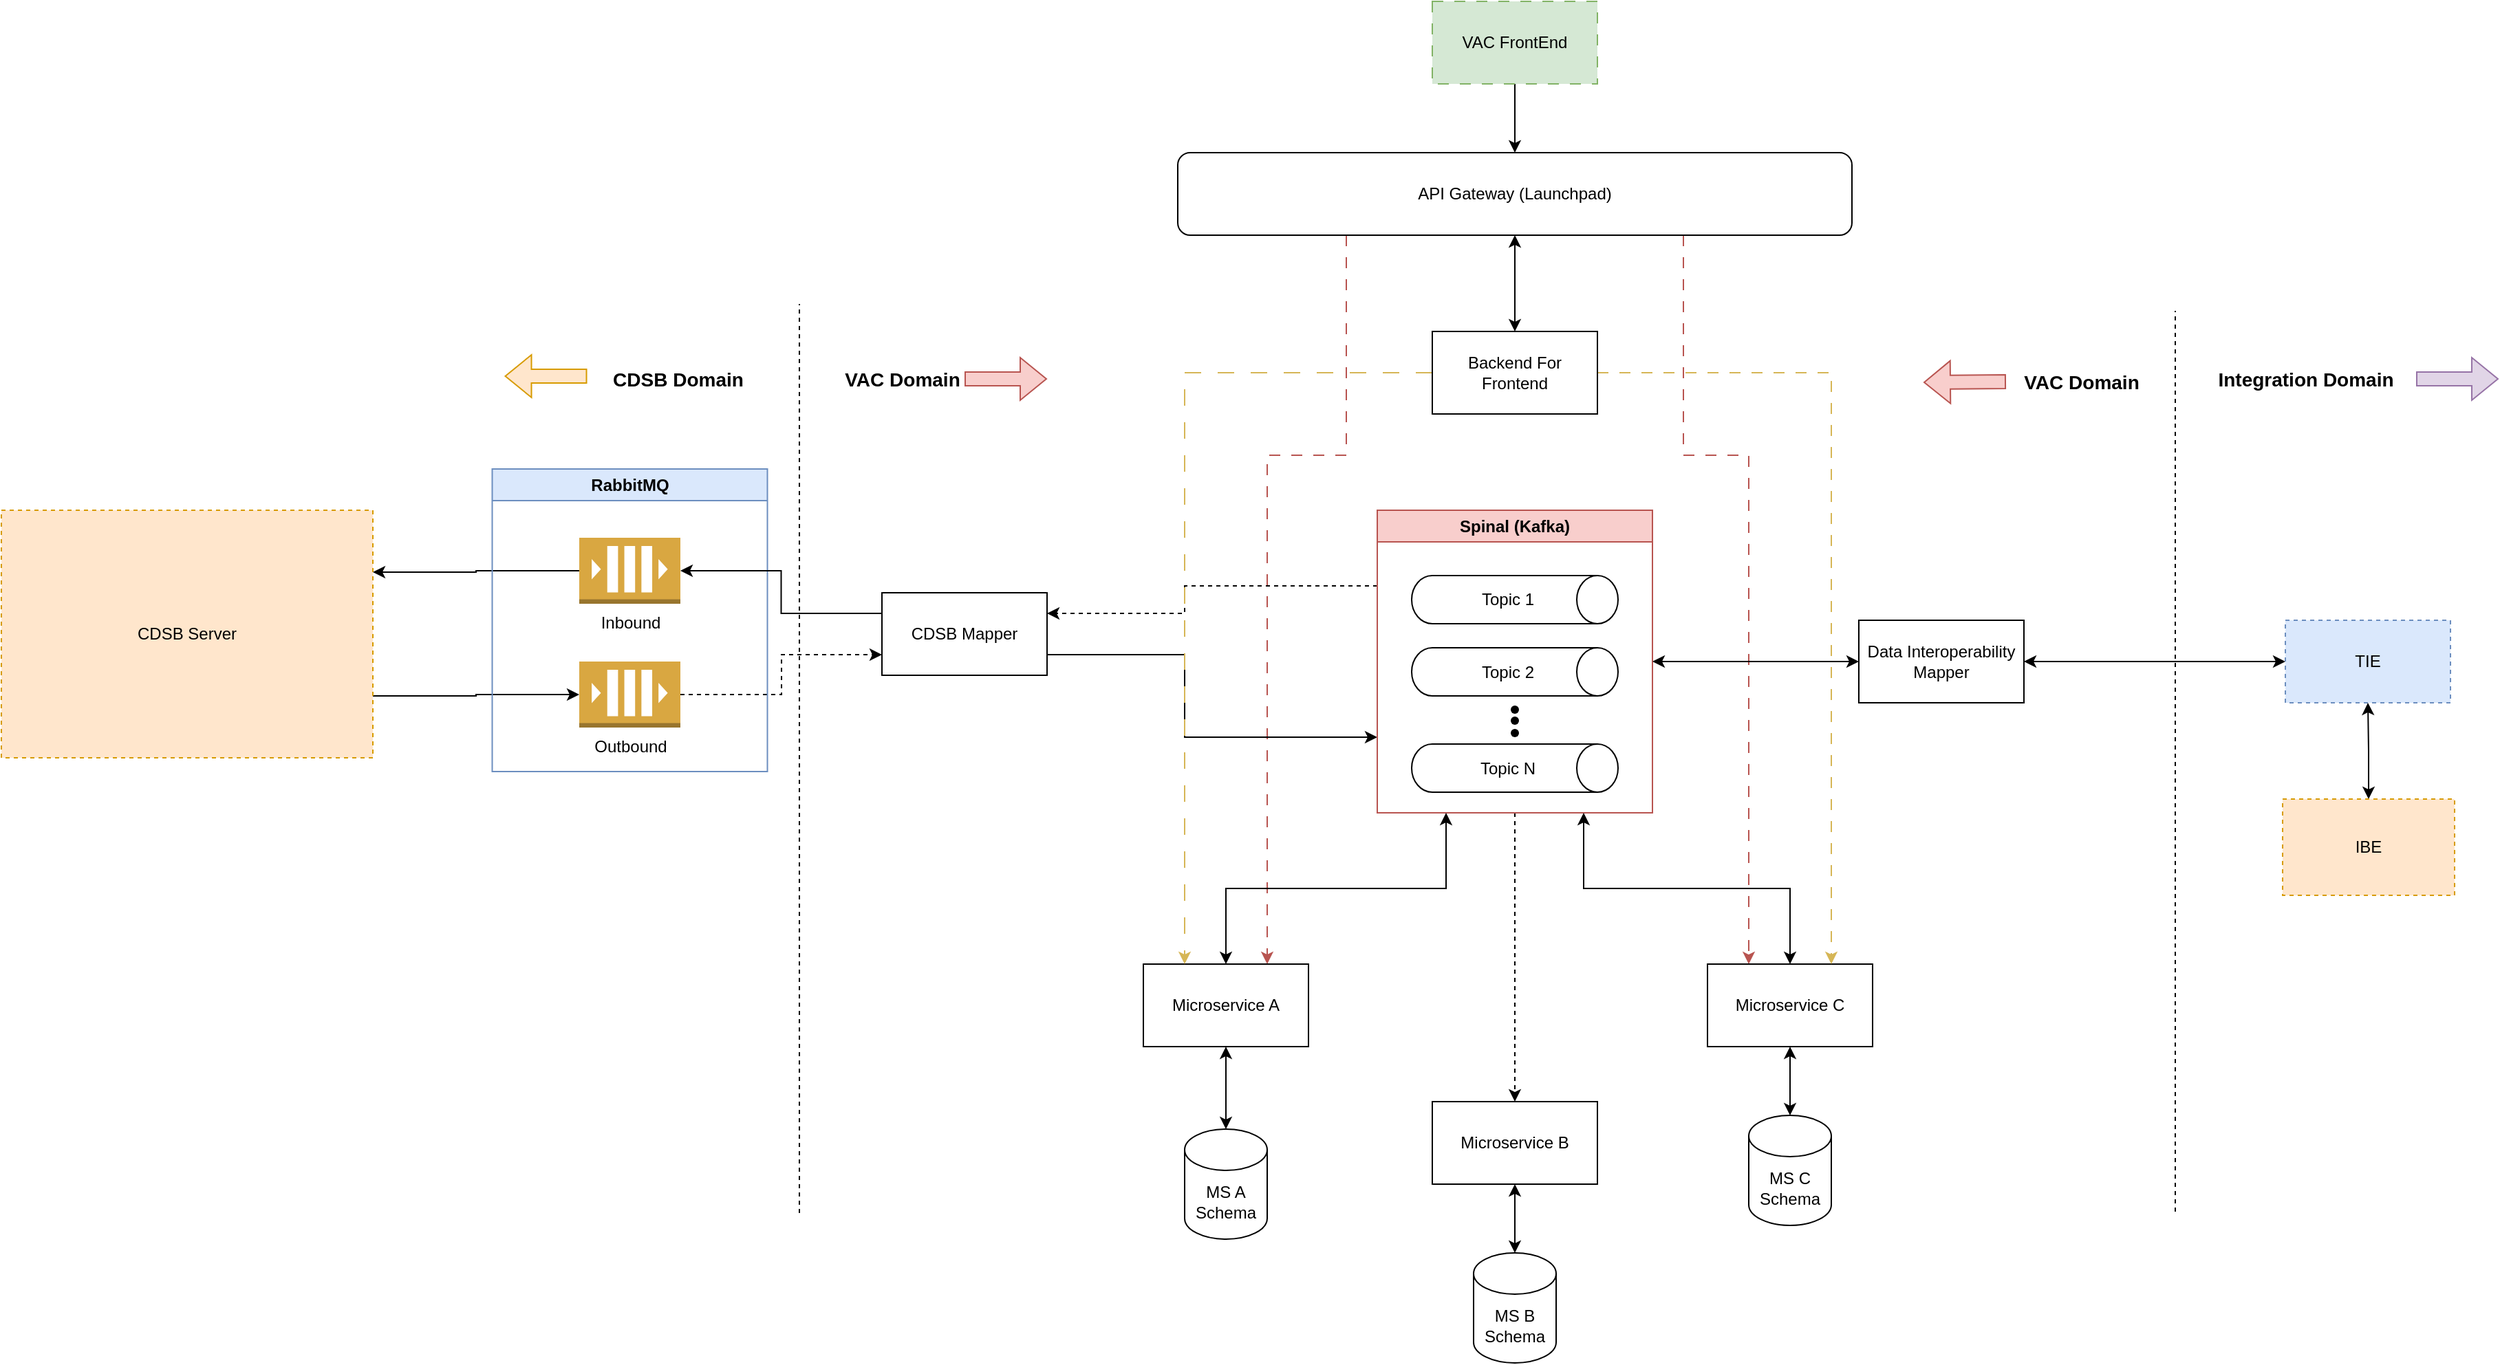 <mxfile version="21.7.5" type="github">
  <diagram name="Page-1" id="HDLZt7XarpedacUDO0oT">
    <mxGraphModel dx="2924" dy="764" grid="1" gridSize="10" guides="1" tooltips="1" connect="1" arrows="1" fold="1" page="1" pageScale="1" pageWidth="850" pageHeight="1100" math="0" shadow="0">
      <root>
        <mxCell id="0" />
        <mxCell id="1" parent="0" />
        <mxCell id="hpGYN8sblGuqchyIXFJa-3" style="edgeStyle=orthogonalEdgeStyle;rounded=0;orthogonalLoop=1;jettySize=auto;html=1;entryX=0.5;entryY=0;entryDx=0;entryDy=0;" parent="1" source="hpGYN8sblGuqchyIXFJa-1" target="hpGYN8sblGuqchyIXFJa-2" edge="1">
          <mxGeometry relative="1" as="geometry" />
        </mxCell>
        <mxCell id="hpGYN8sblGuqchyIXFJa-1" value="VAC FrontEnd" style="rounded=0;whiteSpace=wrap;html=1;dashed=1;dashPattern=8 8;fillColor=#d5e8d4;strokeColor=#82b366;" parent="1" vertex="1">
          <mxGeometry x="500" y="20" width="120" height="60" as="geometry" />
        </mxCell>
        <mxCell id="hpGYN8sblGuqchyIXFJa-76" style="edgeStyle=orthogonalEdgeStyle;rounded=0;orthogonalLoop=1;jettySize=auto;html=1;entryX=0.5;entryY=0;entryDx=0;entryDy=0;startArrow=classic;startFill=1;" parent="1" source="hpGYN8sblGuqchyIXFJa-2" target="hpGYN8sblGuqchyIXFJa-75" edge="1">
          <mxGeometry relative="1" as="geometry" />
        </mxCell>
        <mxCell id="mcDjeHB3LwWR3SZrDHPG-3" style="edgeStyle=orthogonalEdgeStyle;rounded=0;orthogonalLoop=1;jettySize=auto;html=1;exitX=0.75;exitY=1;exitDx=0;exitDy=0;entryX=0.25;entryY=0;entryDx=0;entryDy=0;dashed=1;dashPattern=8 8;fillColor=#f8cecc;strokeColor=#b85450;" parent="1" source="hpGYN8sblGuqchyIXFJa-2" target="hpGYN8sblGuqchyIXFJa-42" edge="1">
          <mxGeometry relative="1" as="geometry">
            <Array as="points">
              <mxPoint x="683" y="350" />
              <mxPoint x="730" y="350" />
            </Array>
          </mxGeometry>
        </mxCell>
        <mxCell id="mcDjeHB3LwWR3SZrDHPG-4" style="edgeStyle=orthogonalEdgeStyle;rounded=0;orthogonalLoop=1;jettySize=auto;html=1;exitX=0.25;exitY=1;exitDx=0;exitDy=0;entryX=0.75;entryY=0;entryDx=0;entryDy=0;dashed=1;dashPattern=8 8;fillColor=#f8cecc;strokeColor=#b85450;" parent="1" source="hpGYN8sblGuqchyIXFJa-2" target="hpGYN8sblGuqchyIXFJa-40" edge="1">
          <mxGeometry relative="1" as="geometry">
            <Array as="points">
              <mxPoint x="438" y="350" />
              <mxPoint x="380" y="350" />
            </Array>
          </mxGeometry>
        </mxCell>
        <mxCell id="hpGYN8sblGuqchyIXFJa-2" value="API Gateway (Launchpad)" style="rounded=1;whiteSpace=wrap;html=1;" parent="1" vertex="1">
          <mxGeometry x="315" y="130" width="490" height="60" as="geometry" />
        </mxCell>
        <mxCell id="hpGYN8sblGuqchyIXFJa-10" style="edgeStyle=orthogonalEdgeStyle;rounded=0;orthogonalLoop=1;jettySize=auto;html=1;entryX=0;entryY=0.5;entryDx=0;entryDy=0;entryPerimeter=0;exitX=1;exitY=0.75;exitDx=0;exitDy=0;" parent="1" source="hpGYN8sblGuqchyIXFJa-4" target="hpGYN8sblGuqchyIXFJa-9" edge="1">
          <mxGeometry relative="1" as="geometry" />
        </mxCell>
        <mxCell id="hpGYN8sblGuqchyIXFJa-4" value="CDSB Server" style="rounded=0;whiteSpace=wrap;html=1;dashed=1;fillColor=#ffe6cc;strokeColor=#d79b00;" parent="1" vertex="1">
          <mxGeometry x="-540" y="390" width="270" height="180" as="geometry" />
        </mxCell>
        <mxCell id="hpGYN8sblGuqchyIXFJa-19" style="edgeStyle=orthogonalEdgeStyle;rounded=0;orthogonalLoop=1;jettySize=auto;html=1;entryX=0;entryY=0.75;entryDx=0;entryDy=0;exitX=1;exitY=0.75;exitDx=0;exitDy=0;" parent="1" source="hpGYN8sblGuqchyIXFJa-15" target="hpGYN8sblGuqchyIXFJa-17" edge="1">
          <mxGeometry relative="1" as="geometry">
            <mxPoint x="300" y="540" as="sourcePoint" />
            <Array as="points">
              <mxPoint x="320" y="495" />
              <mxPoint x="320" y="555" />
            </Array>
          </mxGeometry>
        </mxCell>
        <mxCell id="hpGYN8sblGuqchyIXFJa-6" value="" style="endArrow=none;dashed=1;html=1;rounded=0;" parent="1" edge="1">
          <mxGeometry width="50" height="50" relative="1" as="geometry">
            <mxPoint x="40" y="901" as="sourcePoint" />
            <mxPoint x="40" y="240" as="targetPoint" />
          </mxGeometry>
        </mxCell>
        <mxCell id="hpGYN8sblGuqchyIXFJa-14" style="edgeStyle=orthogonalEdgeStyle;rounded=0;orthogonalLoop=1;jettySize=auto;html=1;exitX=1;exitY=0.5;exitDx=0;exitDy=0;exitPerimeter=0;entryX=0;entryY=0.75;entryDx=0;entryDy=0;dashed=1;" parent="1" source="hpGYN8sblGuqchyIXFJa-9" target="hpGYN8sblGuqchyIXFJa-15" edge="1">
          <mxGeometry relative="1" as="geometry">
            <Array as="points">
              <mxPoint x="27" y="524" />
              <mxPoint x="27" y="495" />
            </Array>
          </mxGeometry>
        </mxCell>
        <mxCell id="hpGYN8sblGuqchyIXFJa-9" value="Outbound" style="outlineConnect=0;dashed=0;verticalLabelPosition=bottom;verticalAlign=top;align=center;html=1;shape=mxgraph.aws3.queue;fillColor=#D9A741;gradientColor=none;" parent="1" vertex="1">
          <mxGeometry x="-120" y="500" width="73.5" height="48" as="geometry" />
        </mxCell>
        <mxCell id="hpGYN8sblGuqchyIXFJa-12" style="edgeStyle=orthogonalEdgeStyle;rounded=0;orthogonalLoop=1;jettySize=auto;html=1;entryX=1;entryY=0.25;entryDx=0;entryDy=0;" parent="1" source="hpGYN8sblGuqchyIXFJa-11" target="hpGYN8sblGuqchyIXFJa-4" edge="1">
          <mxGeometry relative="1" as="geometry" />
        </mxCell>
        <mxCell id="hpGYN8sblGuqchyIXFJa-11" value="Inbound" style="outlineConnect=0;dashed=0;verticalLabelPosition=bottom;verticalAlign=top;align=center;html=1;shape=mxgraph.aws3.queue;fillColor=#D9A741;gradientColor=none;" parent="1" vertex="1">
          <mxGeometry x="-120" y="410" width="73.5" height="48" as="geometry" />
        </mxCell>
        <mxCell id="hpGYN8sblGuqchyIXFJa-13" value="RabbitMQ" style="swimlane;whiteSpace=wrap;html=1;fillColor=#dae8fc;strokeColor=#6c8ebf;" parent="1" vertex="1">
          <mxGeometry x="-183.25" y="360" width="200" height="220" as="geometry" />
        </mxCell>
        <mxCell id="hpGYN8sblGuqchyIXFJa-16" style="edgeStyle=orthogonalEdgeStyle;rounded=0;orthogonalLoop=1;jettySize=auto;html=1;entryX=1;entryY=0.5;entryDx=0;entryDy=0;entryPerimeter=0;exitX=0;exitY=0.25;exitDx=0;exitDy=0;" parent="1" source="hpGYN8sblGuqchyIXFJa-15" target="hpGYN8sblGuqchyIXFJa-11" edge="1">
          <mxGeometry relative="1" as="geometry" />
        </mxCell>
        <mxCell id="hpGYN8sblGuqchyIXFJa-15" value="CDSB Mapper" style="rounded=0;whiteSpace=wrap;html=1;" parent="1" vertex="1">
          <mxGeometry x="100" y="450" width="120" height="60" as="geometry" />
        </mxCell>
        <mxCell id="hpGYN8sblGuqchyIXFJa-18" style="edgeStyle=orthogonalEdgeStyle;rounded=0;orthogonalLoop=1;jettySize=auto;html=1;entryX=1;entryY=0.25;entryDx=0;entryDy=0;dashed=1;exitX=0;exitY=0.25;exitDx=0;exitDy=0;" parent="1" source="hpGYN8sblGuqchyIXFJa-17" target="hpGYN8sblGuqchyIXFJa-15" edge="1">
          <mxGeometry relative="1" as="geometry">
            <Array as="points">
              <mxPoint x="320" y="445" />
              <mxPoint x="320" y="465" />
            </Array>
          </mxGeometry>
        </mxCell>
        <mxCell id="hpGYN8sblGuqchyIXFJa-44" style="edgeStyle=orthogonalEdgeStyle;rounded=0;orthogonalLoop=1;jettySize=auto;html=1;exitX=0.5;exitY=1;exitDx=0;exitDy=0;entryX=0.5;entryY=0;entryDx=0;entryDy=0;dashed=1;" parent="1" source="hpGYN8sblGuqchyIXFJa-17" target="hpGYN8sblGuqchyIXFJa-41" edge="1">
          <mxGeometry relative="1" as="geometry" />
        </mxCell>
        <mxCell id="hpGYN8sblGuqchyIXFJa-17" value="Spinal (Kafka)" style="swimlane;whiteSpace=wrap;html=1;fillColor=#f8cecc;strokeColor=#b85450;" parent="1" vertex="1">
          <mxGeometry x="460" y="390" width="200" height="220" as="geometry" />
        </mxCell>
        <mxCell id="hpGYN8sblGuqchyIXFJa-22" value="" style="group" parent="hpGYN8sblGuqchyIXFJa-17" vertex="1" connectable="0">
          <mxGeometry x="25" y="47.5" width="150" height="35" as="geometry" />
        </mxCell>
        <mxCell id="hpGYN8sblGuqchyIXFJa-20" value="" style="shape=cylinder3;whiteSpace=wrap;html=1;boundedLbl=1;backgroundOutline=1;size=15;rotation=90;" parent="hpGYN8sblGuqchyIXFJa-22" vertex="1">
          <mxGeometry x="57.5" y="-57.5" width="35" height="150" as="geometry" />
        </mxCell>
        <mxCell id="hpGYN8sblGuqchyIXFJa-21" value="Topic 1" style="text;html=1;strokeColor=none;fillColor=none;align=center;verticalAlign=middle;whiteSpace=wrap;rounded=0;" parent="hpGYN8sblGuqchyIXFJa-22" vertex="1">
          <mxGeometry x="40" y="2.5" width="60" height="30" as="geometry" />
        </mxCell>
        <mxCell id="hpGYN8sblGuqchyIXFJa-23" value="" style="group" parent="hpGYN8sblGuqchyIXFJa-17" vertex="1" connectable="0">
          <mxGeometry x="25" y="100" width="150" height="35" as="geometry" />
        </mxCell>
        <mxCell id="hpGYN8sblGuqchyIXFJa-24" value="" style="shape=cylinder3;whiteSpace=wrap;html=1;boundedLbl=1;backgroundOutline=1;size=15;rotation=90;" parent="hpGYN8sblGuqchyIXFJa-23" vertex="1">
          <mxGeometry x="57.5" y="-57.5" width="35" height="150" as="geometry" />
        </mxCell>
        <mxCell id="hpGYN8sblGuqchyIXFJa-25" value="Topic 2" style="text;html=1;strokeColor=none;fillColor=none;align=center;verticalAlign=middle;whiteSpace=wrap;rounded=0;" parent="hpGYN8sblGuqchyIXFJa-23" vertex="1">
          <mxGeometry x="40" y="2.5" width="60" height="30" as="geometry" />
        </mxCell>
        <mxCell id="hpGYN8sblGuqchyIXFJa-26" value="" style="group" parent="hpGYN8sblGuqchyIXFJa-17" vertex="1" connectable="0">
          <mxGeometry x="25" y="170" width="150" height="35" as="geometry" />
        </mxCell>
        <mxCell id="hpGYN8sblGuqchyIXFJa-27" value="" style="shape=cylinder3;whiteSpace=wrap;html=1;boundedLbl=1;backgroundOutline=1;size=15;rotation=90;" parent="hpGYN8sblGuqchyIXFJa-26" vertex="1">
          <mxGeometry x="57.5" y="-57.5" width="35" height="150" as="geometry" />
        </mxCell>
        <mxCell id="hpGYN8sblGuqchyIXFJa-28" value="Topic N" style="text;html=1;strokeColor=none;fillColor=none;align=center;verticalAlign=middle;whiteSpace=wrap;rounded=0;" parent="hpGYN8sblGuqchyIXFJa-26" vertex="1">
          <mxGeometry x="40" y="2.5" width="60" height="30" as="geometry" />
        </mxCell>
        <mxCell id="hpGYN8sblGuqchyIXFJa-32" value="" style="shape=waypoint;sketch=0;size=6;pointerEvents=1;points=[];fillColor=none;resizable=0;rotatable=0;perimeter=centerPerimeter;snapToPoint=1;" parent="hpGYN8sblGuqchyIXFJa-17" vertex="1">
          <mxGeometry x="90" y="135" width="20" height="20" as="geometry" />
        </mxCell>
        <mxCell id="hpGYN8sblGuqchyIXFJa-33" value="" style="shape=waypoint;sketch=0;size=6;pointerEvents=1;points=[];fillColor=none;resizable=0;rotatable=0;perimeter=centerPerimeter;snapToPoint=1;" parent="hpGYN8sblGuqchyIXFJa-17" vertex="1">
          <mxGeometry x="90" y="143" width="20" height="20" as="geometry" />
        </mxCell>
        <mxCell id="hpGYN8sblGuqchyIXFJa-34" value="" style="shape=waypoint;sketch=0;size=6;pointerEvents=1;points=[];fillColor=none;resizable=0;rotatable=0;perimeter=centerPerimeter;snapToPoint=1;" parent="1" vertex="1">
          <mxGeometry x="550" y="542" width="20" height="20" as="geometry" />
        </mxCell>
        <mxCell id="hpGYN8sblGuqchyIXFJa-38" value="" style="group" parent="1" vertex="1" connectable="0">
          <mxGeometry x="50" y="280" width="170" height="30" as="geometry" />
        </mxCell>
        <mxCell id="hpGYN8sblGuqchyIXFJa-35" value="&lt;b&gt;&lt;font style=&quot;font-size: 14px;&quot;&gt;VAC Domain&lt;/font&gt;&lt;/b&gt;" style="text;html=1;strokeColor=none;fillColor=none;align=center;verticalAlign=middle;whiteSpace=wrap;rounded=0;" parent="hpGYN8sblGuqchyIXFJa-38" vertex="1">
          <mxGeometry width="130" height="30" as="geometry" />
        </mxCell>
        <mxCell id="hpGYN8sblGuqchyIXFJa-37" value="" style="shape=flexArrow;endArrow=classic;html=1;rounded=0;fillColor=#f8cecc;strokeColor=#b85450;exitX=1;exitY=0.5;exitDx=0;exitDy=0;" parent="hpGYN8sblGuqchyIXFJa-38" edge="1">
          <mxGeometry width="50" height="50" relative="1" as="geometry">
            <mxPoint x="110" y="14.5" as="sourcePoint" />
            <mxPoint x="170" y="14.5" as="targetPoint" />
          </mxGeometry>
        </mxCell>
        <mxCell id="hpGYN8sblGuqchyIXFJa-39" value="" style="group" parent="1" vertex="1" connectable="0">
          <mxGeometry x="-174.25" y="280" width="191" height="30" as="geometry" />
        </mxCell>
        <mxCell id="hpGYN8sblGuqchyIXFJa-7" value="&lt;b&gt;&lt;font style=&quot;font-size: 14px;&quot;&gt;CDSB Domain&lt;/font&gt;&lt;/b&gt;" style="text;html=1;strokeColor=none;fillColor=none;align=center;verticalAlign=middle;whiteSpace=wrap;rounded=0;" parent="hpGYN8sblGuqchyIXFJa-39" vertex="1">
          <mxGeometry x="61" width="130" height="30" as="geometry" />
        </mxCell>
        <mxCell id="hpGYN8sblGuqchyIXFJa-8" value="" style="shape=flexArrow;endArrow=classic;html=1;rounded=0;fillColor=#ffe6cc;strokeColor=#d79b00;" parent="hpGYN8sblGuqchyIXFJa-39" edge="1">
          <mxGeometry width="50" height="50" relative="1" as="geometry">
            <mxPoint x="60" y="12.5" as="sourcePoint" />
            <mxPoint y="12.5" as="targetPoint" />
          </mxGeometry>
        </mxCell>
        <mxCell id="hpGYN8sblGuqchyIXFJa-43" style="edgeStyle=orthogonalEdgeStyle;rounded=0;orthogonalLoop=1;jettySize=auto;html=1;entryX=0.25;entryY=1;entryDx=0;entryDy=0;exitX=0.5;exitY=0;exitDx=0;exitDy=0;startArrow=classic;startFill=1;" parent="1" source="hpGYN8sblGuqchyIXFJa-40" target="hpGYN8sblGuqchyIXFJa-17" edge="1">
          <mxGeometry relative="1" as="geometry" />
        </mxCell>
        <mxCell id="hpGYN8sblGuqchyIXFJa-58" style="edgeStyle=orthogonalEdgeStyle;rounded=0;orthogonalLoop=1;jettySize=auto;html=1;entryX=0.5;entryY=0;entryDx=0;entryDy=0;entryPerimeter=0;startArrow=classic;startFill=1;" parent="1" source="hpGYN8sblGuqchyIXFJa-40" target="hpGYN8sblGuqchyIXFJa-57" edge="1">
          <mxGeometry relative="1" as="geometry" />
        </mxCell>
        <mxCell id="hpGYN8sblGuqchyIXFJa-40" value="Microservice A" style="rounded=0;whiteSpace=wrap;html=1;" parent="1" vertex="1">
          <mxGeometry x="290" y="720" width="120" height="60" as="geometry" />
        </mxCell>
        <mxCell id="hpGYN8sblGuqchyIXFJa-60" style="edgeStyle=orthogonalEdgeStyle;rounded=0;orthogonalLoop=1;jettySize=auto;html=1;entryX=0.5;entryY=0;entryDx=0;entryDy=0;entryPerimeter=0;startArrow=classic;startFill=1;" parent="1" source="hpGYN8sblGuqchyIXFJa-41" target="hpGYN8sblGuqchyIXFJa-59" edge="1">
          <mxGeometry relative="1" as="geometry" />
        </mxCell>
        <mxCell id="hpGYN8sblGuqchyIXFJa-41" value="Microservice B" style="rounded=0;whiteSpace=wrap;html=1;" parent="1" vertex="1">
          <mxGeometry x="500" y="820" width="120" height="60" as="geometry" />
        </mxCell>
        <mxCell id="hpGYN8sblGuqchyIXFJa-45" style="edgeStyle=orthogonalEdgeStyle;rounded=0;orthogonalLoop=1;jettySize=auto;html=1;entryX=0.75;entryY=1;entryDx=0;entryDy=0;exitX=0.5;exitY=0;exitDx=0;exitDy=0;startArrow=classic;startFill=1;" parent="1" source="hpGYN8sblGuqchyIXFJa-42" target="hpGYN8sblGuqchyIXFJa-17" edge="1">
          <mxGeometry relative="1" as="geometry" />
        </mxCell>
        <mxCell id="hpGYN8sblGuqchyIXFJa-62" style="edgeStyle=orthogonalEdgeStyle;rounded=0;orthogonalLoop=1;jettySize=auto;html=1;entryX=0.5;entryY=0;entryDx=0;entryDy=0;entryPerimeter=0;startArrow=classic;startFill=1;" parent="1" source="hpGYN8sblGuqchyIXFJa-42" target="hpGYN8sblGuqchyIXFJa-61" edge="1">
          <mxGeometry relative="1" as="geometry" />
        </mxCell>
        <mxCell id="hpGYN8sblGuqchyIXFJa-42" value="Microservice C" style="rounded=0;whiteSpace=wrap;html=1;" parent="1" vertex="1">
          <mxGeometry x="700" y="720" width="120" height="60" as="geometry" />
        </mxCell>
        <mxCell id="hpGYN8sblGuqchyIXFJa-46" value="" style="endArrow=none;dashed=1;html=1;rounded=0;" parent="1" edge="1">
          <mxGeometry width="50" height="50" relative="1" as="geometry">
            <mxPoint x="1040" y="900" as="sourcePoint" />
            <mxPoint x="1040" y="245" as="targetPoint" />
          </mxGeometry>
        </mxCell>
        <mxCell id="hpGYN8sblGuqchyIXFJa-50" value="&lt;span style=&quot;font-size: 14px;&quot;&gt;&lt;b&gt;Integration Domain&lt;/b&gt;&lt;/span&gt;" style="text;html=1;strokeColor=none;fillColor=none;align=center;verticalAlign=middle;whiteSpace=wrap;rounded=0;" parent="1" vertex="1">
          <mxGeometry x="1070" y="280" width="130" height="30" as="geometry" />
        </mxCell>
        <mxCell id="hpGYN8sblGuqchyIXFJa-51" value="" style="shape=flexArrow;endArrow=classic;html=1;rounded=0;fillColor=#e1d5e7;strokeColor=#9673a6;exitX=1;exitY=0.5;exitDx=0;exitDy=0;" parent="1" edge="1">
          <mxGeometry width="50" height="50" relative="1" as="geometry">
            <mxPoint x="1215" y="294.5" as="sourcePoint" />
            <mxPoint x="1275" y="294.5" as="targetPoint" />
          </mxGeometry>
        </mxCell>
        <mxCell id="hpGYN8sblGuqchyIXFJa-56" value="" style="group" parent="1" vertex="1" connectable="0">
          <mxGeometry x="857" y="282" width="180" height="30" as="geometry" />
        </mxCell>
        <mxCell id="hpGYN8sblGuqchyIXFJa-54" value="&lt;b&gt;&lt;font style=&quot;font-size: 14px;&quot;&gt;VAC Domain&lt;/font&gt;&lt;/b&gt;" style="text;html=1;strokeColor=none;fillColor=none;align=center;verticalAlign=middle;whiteSpace=wrap;rounded=0;" parent="hpGYN8sblGuqchyIXFJa-56" vertex="1">
          <mxGeometry x="50" width="130" height="30" as="geometry" />
        </mxCell>
        <mxCell id="hpGYN8sblGuqchyIXFJa-55" value="" style="shape=flexArrow;endArrow=classic;html=1;rounded=0;fillColor=#f8cecc;strokeColor=#b85450;exitX=1;exitY=0.5;exitDx=0;exitDy=0;" parent="hpGYN8sblGuqchyIXFJa-56" edge="1">
          <mxGeometry width="50" height="50" relative="1" as="geometry">
            <mxPoint x="60" y="14.5" as="sourcePoint" />
            <mxPoint y="15" as="targetPoint" />
          </mxGeometry>
        </mxCell>
        <mxCell id="hpGYN8sblGuqchyIXFJa-57" value="MS A Schema" style="shape=cylinder3;whiteSpace=wrap;html=1;boundedLbl=1;backgroundOutline=1;size=15;" parent="1" vertex="1">
          <mxGeometry x="320" y="840" width="60" height="80" as="geometry" />
        </mxCell>
        <mxCell id="hpGYN8sblGuqchyIXFJa-59" value="MS B Schema" style="shape=cylinder3;whiteSpace=wrap;html=1;boundedLbl=1;backgroundOutline=1;size=15;" parent="1" vertex="1">
          <mxGeometry x="530" y="930" width="60" height="80" as="geometry" />
        </mxCell>
        <mxCell id="hpGYN8sblGuqchyIXFJa-61" value="MS C Schema" style="shape=cylinder3;whiteSpace=wrap;html=1;boundedLbl=1;backgroundOutline=1;size=15;" parent="1" vertex="1">
          <mxGeometry x="730" y="830" width="60" height="80" as="geometry" />
        </mxCell>
        <mxCell id="f_EVGRpAwRHmX3pDW6UH-1" style="edgeStyle=orthogonalEdgeStyle;rounded=0;orthogonalLoop=1;jettySize=auto;html=1;entryX=1;entryY=0.5;entryDx=0;entryDy=0;startArrow=classic;startFill=1;" parent="1" source="hpGYN8sblGuqchyIXFJa-64" target="hpGYN8sblGuqchyIXFJa-68" edge="1">
          <mxGeometry relative="1" as="geometry" />
        </mxCell>
        <mxCell id="hpGYN8sblGuqchyIXFJa-64" value="TIE" style="rounded=0;whiteSpace=wrap;html=1;fillColor=#dae8fc;strokeColor=#6c8ebf;dashed=1;" parent="1" vertex="1">
          <mxGeometry x="1120" y="470" width="120" height="60" as="geometry" />
        </mxCell>
        <mxCell id="hpGYN8sblGuqchyIXFJa-74" style="edgeStyle=orthogonalEdgeStyle;rounded=0;orthogonalLoop=1;jettySize=auto;html=1;entryX=1;entryY=0.5;entryDx=0;entryDy=0;startArrow=classic;startFill=1;" parent="1" source="hpGYN8sblGuqchyIXFJa-68" target="hpGYN8sblGuqchyIXFJa-17" edge="1">
          <mxGeometry relative="1" as="geometry" />
        </mxCell>
        <mxCell id="hpGYN8sblGuqchyIXFJa-68" value="Data Interoperability Mapper" style="rounded=0;whiteSpace=wrap;html=1;" parent="1" vertex="1">
          <mxGeometry x="810" y="470" width="120" height="60" as="geometry" />
        </mxCell>
        <mxCell id="mcDjeHB3LwWR3SZrDHPG-1" style="edgeStyle=orthogonalEdgeStyle;rounded=0;orthogonalLoop=1;jettySize=auto;html=1;entryX=0.25;entryY=0;entryDx=0;entryDy=0;fillColor=#fff2cc;strokeColor=#d6b656;dashed=1;dashPattern=12 12;" parent="1" source="hpGYN8sblGuqchyIXFJa-75" target="hpGYN8sblGuqchyIXFJa-40" edge="1">
          <mxGeometry relative="1" as="geometry" />
        </mxCell>
        <mxCell id="mcDjeHB3LwWR3SZrDHPG-2" style="edgeStyle=orthogonalEdgeStyle;rounded=0;orthogonalLoop=1;jettySize=auto;html=1;entryX=0.75;entryY=0;entryDx=0;entryDy=0;dashed=1;dashPattern=8 8;fillColor=#fff2cc;strokeColor=#d6b656;" parent="1" source="hpGYN8sblGuqchyIXFJa-75" target="hpGYN8sblGuqchyIXFJa-42" edge="1">
          <mxGeometry relative="1" as="geometry" />
        </mxCell>
        <mxCell id="hpGYN8sblGuqchyIXFJa-75" value="Backend For Frontend" style="rounded=0;whiteSpace=wrap;html=1;" parent="1" vertex="1">
          <mxGeometry x="500" y="260" width="120" height="60" as="geometry" />
        </mxCell>
        <mxCell id="mvtWlDFiYxN2bF2CPQMe-2" style="edgeStyle=orthogonalEdgeStyle;rounded=0;orthogonalLoop=1;jettySize=auto;html=1;entryX=0.5;entryY=1;entryDx=0;entryDy=0;startArrow=classic;startFill=1;" edge="1" parent="1" source="mvtWlDFiYxN2bF2CPQMe-1" target="hpGYN8sblGuqchyIXFJa-64">
          <mxGeometry relative="1" as="geometry" />
        </mxCell>
        <mxCell id="mvtWlDFiYxN2bF2CPQMe-1" value="IBE" style="rounded=0;whiteSpace=wrap;html=1;dashed=1;fillColor=#ffe6cc;strokeColor=#d79b00;" vertex="1" parent="1">
          <mxGeometry x="1118" y="600" width="125" height="70" as="geometry" />
        </mxCell>
      </root>
    </mxGraphModel>
  </diagram>
</mxfile>
